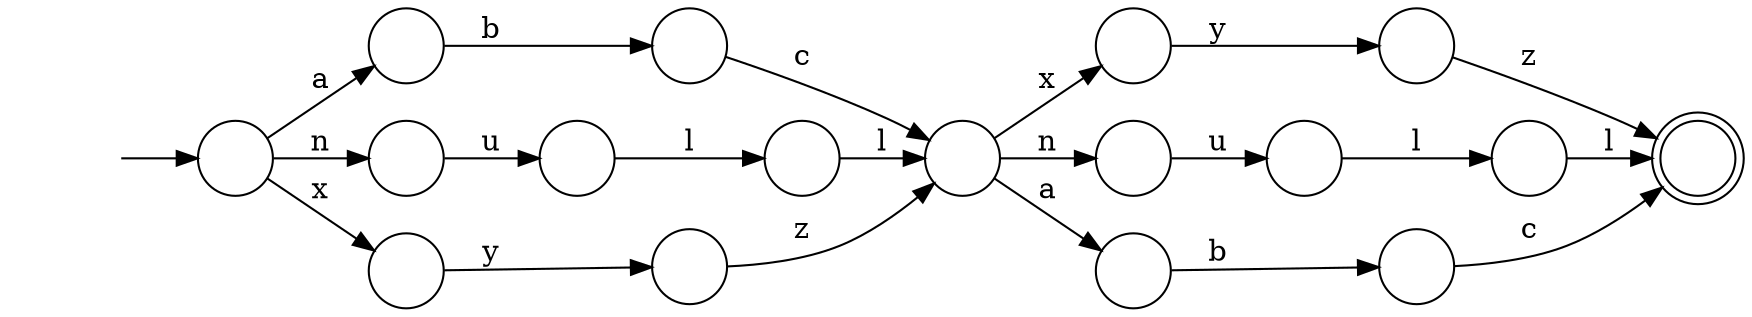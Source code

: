 digraph Automaton {
  rankdir = LR;
  0 [shape=circle,label=""];
  0 -> 10 [label="y"]
  1 [shape=circle,label=""];
  1 -> 3 [label="l"]
  2 [shape=doublecircle,label=""];
  3 [shape=circle,label=""];
  3 -> 15 [label="n"]
  3 -> 8 [label="a"]
  3 -> 0 [label="x"]
  4 [shape=circle,label=""];
  4 -> 6 [label="l"]
  5 [shape=circle,label=""];
  5 -> 3 [label="z"]
  6 [shape=circle,label=""];
  6 -> 2 [label="l"]
  7 [shape=circle,label=""];
  7 -> 1 [label="l"]
  8 [shape=circle,label=""];
  8 -> 11 [label="b"]
  9 [shape=circle,label=""];
  9 -> 16 [label="b"]
  10 [shape=circle,label=""];
  10 -> 2 [label="z"]
  11 [shape=circle,label=""];
  11 -> 2 [label="c"]
  12 [shape=circle,label=""];
  12 -> 7 [label="u"]
  13 [shape=circle,label=""];
  initial [shape=plaintext,label=""];
  initial -> 13
  13 -> 12 [label="n"]
  13 -> 9 [label="a"]
  13 -> 14 [label="x"]
  14 [shape=circle,label=""];
  14 -> 5 [label="y"]
  15 [shape=circle,label=""];
  15 -> 4 [label="u"]
  16 [shape=circle,label=""];
  16 -> 3 [label="c"]
}

